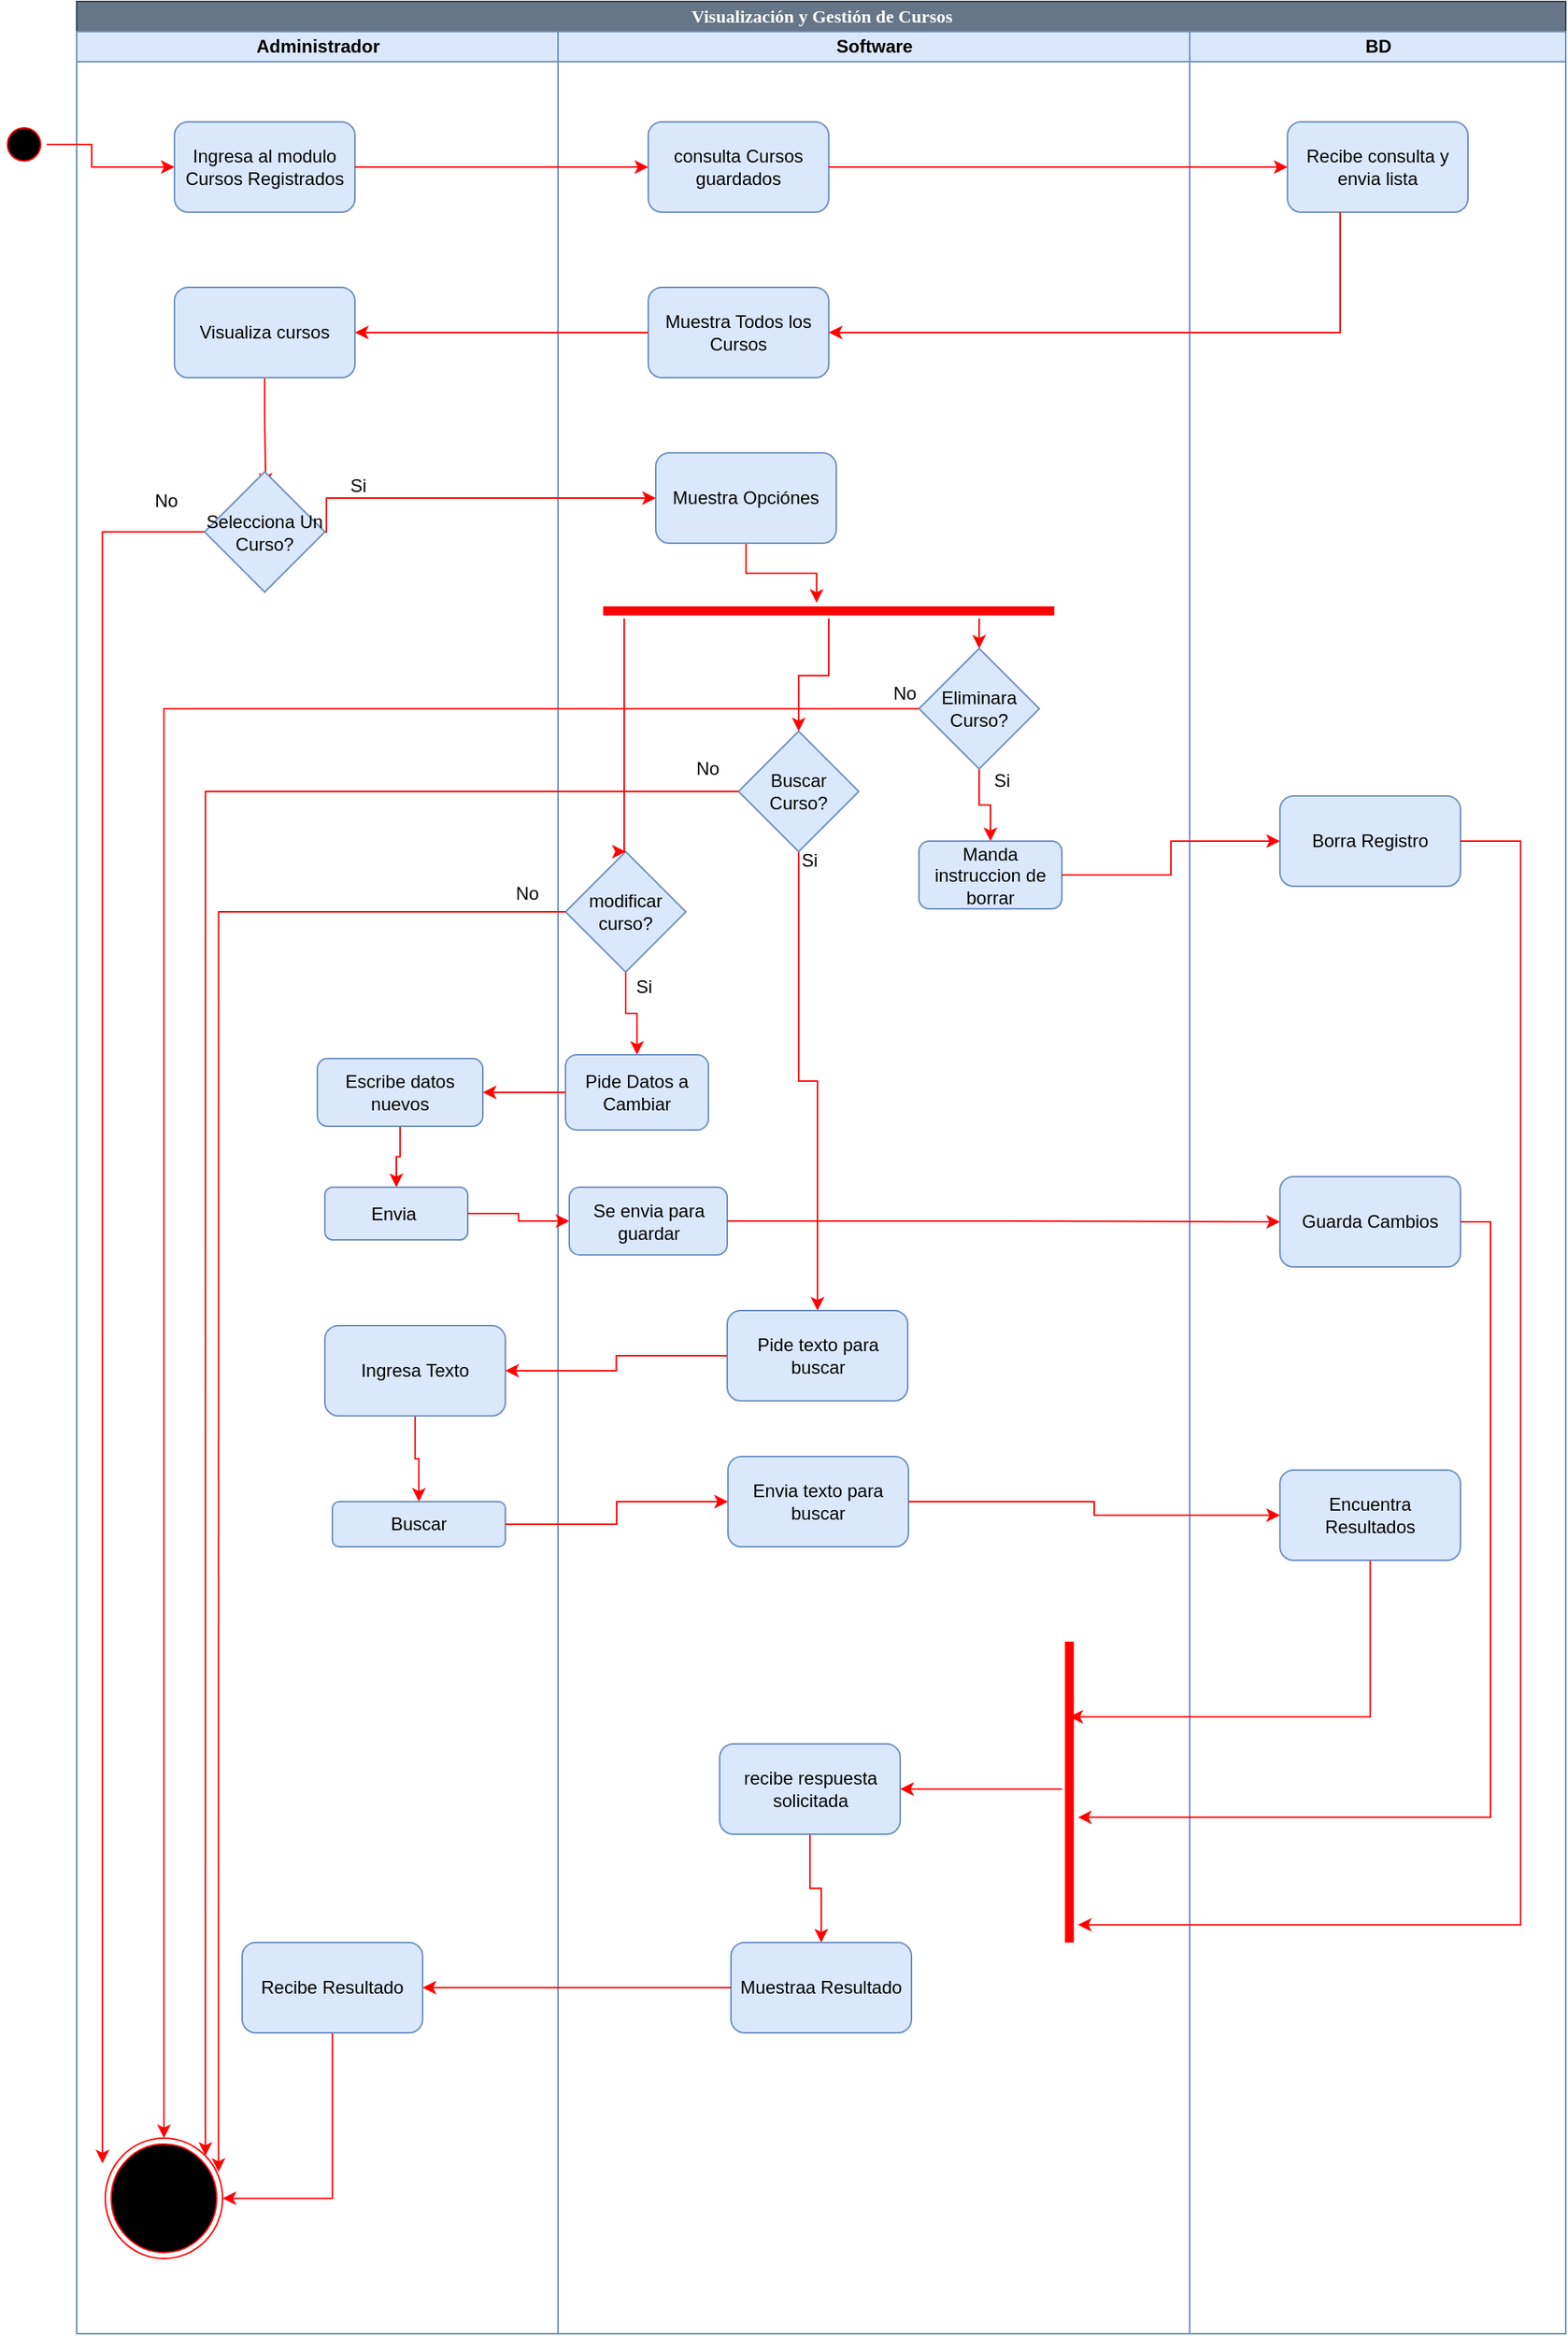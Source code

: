 <mxfile version="11.3.0" type="device" pages="1"><diagram name="Page-1" id="e7e014a7-5840-1c2e-5031-d8a46d1fe8dd"><mxGraphModel dx="2380" dy="709" grid="1" gridSize="10" guides="1" tooltips="1" connect="1" arrows="1" fold="1" page="1" pageScale="1" pageWidth="1169" pageHeight="826" background="#ffffff" math="0" shadow="0"><root><mxCell id="0"/><mxCell id="1" parent="0"/><mxCell id="zXHLHBIlpzNcoU_aGZtl-41" value="Visualización y Gestión de Cursos" style="swimlane;html=1;childLayout=stackLayout;startSize=20;rounded=0;shadow=0;comic=0;labelBackgroundColor=none;strokeColor=#314354;strokeWidth=1;fillColor=#647687;fontFamily=Verdana;fontSize=12;align=center;fontColor=#ffffff;" vertex="1" parent="1"><mxGeometry x="40" y="20" width="990" height="1550" as="geometry"/></mxCell><mxCell id="zXHLHBIlpzNcoU_aGZtl-42" value="Administrador" style="swimlane;html=1;startSize=20;fillColor=#dae8fc;strokeColor=#6c8ebf;" vertex="1" parent="zXHLHBIlpzNcoU_aGZtl-41"><mxGeometry y="20" width="320" height="1530" as="geometry"/></mxCell><mxCell id="zXHLHBIlpzNcoU_aGZtl-43" value="Ingresa al modulo Cursos Registrados" style="rounded=1;whiteSpace=wrap;html=1;fillColor=#dae8fc;strokeColor=#6c8ebf;" vertex="1" parent="zXHLHBIlpzNcoU_aGZtl-42"><mxGeometry x="65" y="60" width="120" height="60" as="geometry"/></mxCell><mxCell id="zXHLHBIlpzNcoU_aGZtl-110" style="edgeStyle=orthogonalEdgeStyle;rounded=0;orthogonalLoop=1;jettySize=auto;html=1;entryX=0.509;entryY=0.124;entryDx=0;entryDy=0;entryPerimeter=0;strokeColor=#FF0000;" edge="1" parent="zXHLHBIlpzNcoU_aGZtl-42" source="zXHLHBIlpzNcoU_aGZtl-88" target="zXHLHBIlpzNcoU_aGZtl-109"><mxGeometry relative="1" as="geometry"/></mxCell><mxCell id="zXHLHBIlpzNcoU_aGZtl-88" value="Visualiza cursos" style="rounded=1;whiteSpace=wrap;html=1;fillColor=#dae8fc;strokeColor=#6c8ebf;" vertex="1" parent="zXHLHBIlpzNcoU_aGZtl-42"><mxGeometry x="65" y="170" width="120" height="60" as="geometry"/></mxCell><mxCell id="zXHLHBIlpzNcoU_aGZtl-164" style="edgeStyle=orthogonalEdgeStyle;rounded=0;orthogonalLoop=1;jettySize=auto;html=1;entryX=-0.024;entryY=0.209;entryDx=0;entryDy=0;entryPerimeter=0;strokeColor=#FF0000;" edge="1" parent="zXHLHBIlpzNcoU_aGZtl-42" source="zXHLHBIlpzNcoU_aGZtl-109" target="zXHLHBIlpzNcoU_aGZtl-151"><mxGeometry relative="1" as="geometry"><Array as="points"><mxPoint x="17" y="332"/></Array></mxGeometry></mxCell><mxCell id="zXHLHBIlpzNcoU_aGZtl-109" value="Selecciona Un Curso?" style="rhombus;whiteSpace=wrap;html=1;fillColor=#dae8fc;strokeColor=#6c8ebf;" vertex="1" parent="zXHLHBIlpzNcoU_aGZtl-42"><mxGeometry x="85" y="292.5" width="80" height="80" as="geometry"/></mxCell><mxCell id="zXHLHBIlpzNcoU_aGZtl-123" style="edgeStyle=orthogonalEdgeStyle;rounded=0;orthogonalLoop=1;jettySize=auto;html=1;strokeColor=#FF0000;" edge="1" parent="zXHLHBIlpzNcoU_aGZtl-42" source="zXHLHBIlpzNcoU_aGZtl-120" target="zXHLHBIlpzNcoU_aGZtl-122"><mxGeometry relative="1" as="geometry"/></mxCell><mxCell id="zXHLHBIlpzNcoU_aGZtl-120" value="Escribe datos nuevos" style="rounded=1;whiteSpace=wrap;html=1;fillColor=#dae8fc;strokeColor=#6c8ebf;" vertex="1" parent="zXHLHBIlpzNcoU_aGZtl-42"><mxGeometry x="160" y="682.5" width="110" height="45" as="geometry"/></mxCell><mxCell id="zXHLHBIlpzNcoU_aGZtl-122" value="Envia&amp;nbsp;" style="rounded=1;whiteSpace=wrap;html=1;fillColor=#dae8fc;strokeColor=#6c8ebf;" vertex="1" parent="zXHLHBIlpzNcoU_aGZtl-42"><mxGeometry x="165" y="768" width="95" height="35" as="geometry"/></mxCell><mxCell id="zXHLHBIlpzNcoU_aGZtl-129" style="edgeStyle=orthogonalEdgeStyle;rounded=0;orthogonalLoop=1;jettySize=auto;html=1;strokeColor=#FF0000;" edge="1" parent="zXHLHBIlpzNcoU_aGZtl-42" source="zXHLHBIlpzNcoU_aGZtl-126" target="zXHLHBIlpzNcoU_aGZtl-128"><mxGeometry relative="1" as="geometry"/></mxCell><mxCell id="zXHLHBIlpzNcoU_aGZtl-126" value="Ingresa Texto" style="rounded=1;whiteSpace=wrap;html=1;fillColor=#dae8fc;strokeColor=#6c8ebf;" vertex="1" parent="zXHLHBIlpzNcoU_aGZtl-42"><mxGeometry x="165" y="860" width="120" height="60" as="geometry"/></mxCell><mxCell id="zXHLHBIlpzNcoU_aGZtl-128" value="Buscar" style="rounded=1;whiteSpace=wrap;html=1;fillColor=#dae8fc;strokeColor=#6c8ebf;" vertex="1" parent="zXHLHBIlpzNcoU_aGZtl-42"><mxGeometry x="170" y="977" width="115" height="30" as="geometry"/></mxCell><mxCell id="zXHLHBIlpzNcoU_aGZtl-152" style="edgeStyle=orthogonalEdgeStyle;rounded=0;orthogonalLoop=1;jettySize=auto;html=1;entryX=1;entryY=0.5;entryDx=0;entryDy=0;strokeColor=#FF0000;" edge="1" parent="zXHLHBIlpzNcoU_aGZtl-42" source="zXHLHBIlpzNcoU_aGZtl-148" target="zXHLHBIlpzNcoU_aGZtl-151"><mxGeometry relative="1" as="geometry"><Array as="points"><mxPoint x="170" y="1440"/></Array></mxGeometry></mxCell><mxCell id="zXHLHBIlpzNcoU_aGZtl-148" value="Recibe Resultado" style="rounded=1;whiteSpace=wrap;html=1;fillColor=#dae8fc;strokeColor=#6c8ebf;" vertex="1" parent="zXHLHBIlpzNcoU_aGZtl-42"><mxGeometry x="110" y="1270" width="120" height="60" as="geometry"/></mxCell><mxCell id="zXHLHBIlpzNcoU_aGZtl-151" value="" style="ellipse;html=1;shape=endState;fillColor=#000000;strokeColor=#ff0000;" vertex="1" parent="zXHLHBIlpzNcoU_aGZtl-42"><mxGeometry x="19" y="1400" width="78" height="80" as="geometry"/></mxCell><mxCell id="zXHLHBIlpzNcoU_aGZtl-112" value="No" style="text;html=1;resizable=0;points=[];autosize=1;align=left;verticalAlign=top;spacingTop=-4;" vertex="1" parent="zXHLHBIlpzNcoU_aGZtl-42"><mxGeometry x="50" y="302" width="30" height="20" as="geometry"/></mxCell><mxCell id="zXHLHBIlpzNcoU_aGZtl-54" value="Software" style="swimlane;html=1;startSize=20;fillColor=#dae8fc;strokeColor=#6c8ebf;" vertex="1" parent="zXHLHBIlpzNcoU_aGZtl-41"><mxGeometry x="320" y="20" width="420" height="1530" as="geometry"/></mxCell><mxCell id="zXHLHBIlpzNcoU_aGZtl-61" style="edgeStyle=orthogonalEdgeStyle;rounded=0;orthogonalLoop=1;jettySize=auto;html=1;strokeColor=#FF0000;entryX=1;entryY=0.15;entryDx=0;entryDy=0;entryPerimeter=0;" edge="1" parent="zXHLHBIlpzNcoU_aGZtl-54" source="zXHLHBIlpzNcoU_aGZtl-63"><mxGeometry relative="1" as="geometry"><mxPoint x="170" y="69.571" as="targetPoint"/><Array as="points"><mxPoint x="240" y="730"/><mxPoint x="240" y="69"/></Array></mxGeometry></mxCell><mxCell id="zXHLHBIlpzNcoU_aGZtl-82" value="consulta Cursos guardados" style="rounded=1;whiteSpace=wrap;html=1;fillColor=#dae8fc;strokeColor=#6c8ebf;" vertex="1" parent="zXHLHBIlpzNcoU_aGZtl-54"><mxGeometry x="60" y="60" width="120" height="60" as="geometry"/></mxCell><mxCell id="zXHLHBIlpzNcoU_aGZtl-85" value="Muestra Todos los Cursos" style="rounded=1;whiteSpace=wrap;html=1;fillColor=#dae8fc;strokeColor=#6c8ebf;" vertex="1" parent="zXHLHBIlpzNcoU_aGZtl-54"><mxGeometry x="60" y="170" width="120" height="60" as="geometry"/></mxCell><mxCell id="zXHLHBIlpzNcoU_aGZtl-99" style="edgeStyle=orthogonalEdgeStyle;rounded=0;orthogonalLoop=1;jettySize=auto;html=1;entryX=0.473;entryY=-0.043;entryDx=0;entryDy=0;entryPerimeter=0;strokeColor=#FF0000;" edge="1" parent="zXHLHBIlpzNcoU_aGZtl-54" source="zXHLHBIlpzNcoU_aGZtl-89" target="zXHLHBIlpzNcoU_aGZtl-96"><mxGeometry relative="1" as="geometry"/></mxCell><mxCell id="zXHLHBIlpzNcoU_aGZtl-89" value="Muestra Opciónes" style="rounded=1;whiteSpace=wrap;html=1;fillColor=#dae8fc;strokeColor=#6c8ebf;" vertex="1" parent="zXHLHBIlpzNcoU_aGZtl-54"><mxGeometry x="65" y="280" width="120" height="60" as="geometry"/></mxCell><mxCell id="zXHLHBIlpzNcoU_aGZtl-113" style="edgeStyle=orthogonalEdgeStyle;rounded=0;orthogonalLoop=1;jettySize=auto;html=1;strokeColor=#FF0000;" edge="1" parent="zXHLHBIlpzNcoU_aGZtl-54" source="zXHLHBIlpzNcoU_aGZtl-93" target="zXHLHBIlpzNcoU_aGZtl-108"><mxGeometry relative="1" as="geometry"/></mxCell><mxCell id="zXHLHBIlpzNcoU_aGZtl-93" value="modificar curso?" style="rhombus;whiteSpace=wrap;html=1;fillColor=#dae8fc;strokeColor=#6c8ebf;" vertex="1" parent="zXHLHBIlpzNcoU_aGZtl-54"><mxGeometry x="5" y="545" width="80" height="80" as="geometry"/></mxCell><mxCell id="zXHLHBIlpzNcoU_aGZtl-100" style="edgeStyle=orthogonalEdgeStyle;rounded=0;orthogonalLoop=1;jettySize=auto;html=1;entryX=0.5;entryY=0;entryDx=0;entryDy=0;strokeColor=#FF0000;" edge="1" parent="zXHLHBIlpzNcoU_aGZtl-54" source="zXHLHBIlpzNcoU_aGZtl-96" target="zXHLHBIlpzNcoU_aGZtl-93"><mxGeometry relative="1" as="geometry"><Array as="points"><mxPoint x="44" y="400"/><mxPoint x="44" y="400"/></Array></mxGeometry></mxCell><mxCell id="zXHLHBIlpzNcoU_aGZtl-102" style="edgeStyle=orthogonalEdgeStyle;rounded=0;orthogonalLoop=1;jettySize=auto;html=1;entryX=0.5;entryY=0;entryDx=0;entryDy=0;strokeColor=#FF0000;" edge="1" parent="zXHLHBIlpzNcoU_aGZtl-54" source="zXHLHBIlpzNcoU_aGZtl-96" target="zXHLHBIlpzNcoU_aGZtl-101"><mxGeometry relative="1" as="geometry"><Array as="points"><mxPoint x="180" y="428"/><mxPoint x="160" y="428"/></Array></mxGeometry></mxCell><mxCell id="zXHLHBIlpzNcoU_aGZtl-106" style="edgeStyle=orthogonalEdgeStyle;rounded=0;orthogonalLoop=1;jettySize=auto;html=1;entryX=0.5;entryY=0;entryDx=0;entryDy=0;strokeColor=#FF0000;" edge="1" parent="zXHLHBIlpzNcoU_aGZtl-54" source="zXHLHBIlpzNcoU_aGZtl-96" target="zXHLHBIlpzNcoU_aGZtl-103"><mxGeometry relative="1" as="geometry"><Array as="points"><mxPoint x="280" y="400"/><mxPoint x="280" y="400"/></Array></mxGeometry></mxCell><mxCell id="zXHLHBIlpzNcoU_aGZtl-96" value="" style="shape=line;html=1;strokeWidth=6;strokeColor=#ff0000;" vertex="1" parent="zXHLHBIlpzNcoU_aGZtl-54"><mxGeometry x="30" y="380" width="300" height="10" as="geometry"/></mxCell><mxCell id="zXHLHBIlpzNcoU_aGZtl-119" style="edgeStyle=orthogonalEdgeStyle;rounded=0;orthogonalLoop=1;jettySize=auto;html=1;strokeColor=#FF0000;" edge="1" parent="zXHLHBIlpzNcoU_aGZtl-54" source="zXHLHBIlpzNcoU_aGZtl-101" target="zXHLHBIlpzNcoU_aGZtl-118"><mxGeometry relative="1" as="geometry"/></mxCell><mxCell id="zXHLHBIlpzNcoU_aGZtl-101" value="Buscar Curso?" style="rhombus;whiteSpace=wrap;html=1;fillColor=#dae8fc;strokeColor=#6c8ebf;" vertex="1" parent="zXHLHBIlpzNcoU_aGZtl-54"><mxGeometry x="120" y="465" width="80" height="80" as="geometry"/></mxCell><mxCell id="zXHLHBIlpzNcoU_aGZtl-116" style="edgeStyle=orthogonalEdgeStyle;rounded=0;orthogonalLoop=1;jettySize=auto;html=1;entryX=0.5;entryY=0;entryDx=0;entryDy=0;strokeColor=#FF0000;" edge="1" parent="zXHLHBIlpzNcoU_aGZtl-54" source="zXHLHBIlpzNcoU_aGZtl-103" target="zXHLHBIlpzNcoU_aGZtl-114"><mxGeometry relative="1" as="geometry"/></mxCell><mxCell id="zXHLHBIlpzNcoU_aGZtl-103" value="Eliminara Curso?" style="rhombus;whiteSpace=wrap;html=1;fillColor=#dae8fc;strokeColor=#6c8ebf;" vertex="1" parent="zXHLHBIlpzNcoU_aGZtl-54"><mxGeometry x="240" y="410" width="80" height="80" as="geometry"/></mxCell><mxCell id="zXHLHBIlpzNcoU_aGZtl-108" value="Pide Datos a Cambiar" style="rounded=1;whiteSpace=wrap;html=1;fillColor=#dae8fc;strokeColor=#6c8ebf;" vertex="1" parent="zXHLHBIlpzNcoU_aGZtl-54"><mxGeometry x="5" y="680" width="95" height="50" as="geometry"/></mxCell><mxCell id="zXHLHBIlpzNcoU_aGZtl-114" value="Manda instruccion de borrar" style="rounded=1;whiteSpace=wrap;html=1;fillColor=#dae8fc;strokeColor=#6c8ebf;" vertex="1" parent="zXHLHBIlpzNcoU_aGZtl-54"><mxGeometry x="240" y="538" width="95" height="45" as="geometry"/></mxCell><mxCell id="zXHLHBIlpzNcoU_aGZtl-118" value="Pide texto para buscar" style="rounded=1;whiteSpace=wrap;html=1;fillColor=#dae8fc;strokeColor=#6c8ebf;" vertex="1" parent="zXHLHBIlpzNcoU_aGZtl-54"><mxGeometry x="112.5" y="850" width="120" height="60" as="geometry"/></mxCell><mxCell id="zXHLHBIlpzNcoU_aGZtl-124" value="Se envia para guardar" style="rounded=1;whiteSpace=wrap;html=1;fillColor=#dae8fc;strokeColor=#6c8ebf;" vertex="1" parent="zXHLHBIlpzNcoU_aGZtl-54"><mxGeometry x="7.5" y="768" width="105" height="45" as="geometry"/></mxCell><mxCell id="zXHLHBIlpzNcoU_aGZtl-131" value="Envia texto para buscar" style="rounded=1;whiteSpace=wrap;html=1;fillColor=#dae8fc;strokeColor=#6c8ebf;" vertex="1" parent="zXHLHBIlpzNcoU_aGZtl-54"><mxGeometry x="113" y="947" width="120" height="60" as="geometry"/></mxCell><mxCell id="zXHLHBIlpzNcoU_aGZtl-150" style="edgeStyle=orthogonalEdgeStyle;rounded=0;orthogonalLoop=1;jettySize=auto;html=1;strokeColor=#FF0000;" edge="1" parent="zXHLHBIlpzNcoU_aGZtl-54" source="zXHLHBIlpzNcoU_aGZtl-135" target="zXHLHBIlpzNcoU_aGZtl-147"><mxGeometry relative="1" as="geometry"/></mxCell><mxCell id="zXHLHBIlpzNcoU_aGZtl-135" value="recibe respuesta solicitada" style="rounded=1;whiteSpace=wrap;html=1;fillColor=#dae8fc;strokeColor=#6c8ebf;" vertex="1" parent="zXHLHBIlpzNcoU_aGZtl-54"><mxGeometry x="107.5" y="1138" width="120" height="60" as="geometry"/></mxCell><mxCell id="zXHLHBIlpzNcoU_aGZtl-144" style="edgeStyle=orthogonalEdgeStyle;rounded=0;orthogonalLoop=1;jettySize=auto;html=1;strokeColor=#FF0000;entryX=1;entryY=0.5;entryDx=0;entryDy=0;" edge="1" parent="zXHLHBIlpzNcoU_aGZtl-54" source="zXHLHBIlpzNcoU_aGZtl-137" target="zXHLHBIlpzNcoU_aGZtl-135"><mxGeometry relative="1" as="geometry"><mxPoint x="250" y="1165" as="targetPoint"/><Array as="points"><mxPoint x="300" y="1168"/><mxPoint x="300" y="1168"/></Array></mxGeometry></mxCell><mxCell id="zXHLHBIlpzNcoU_aGZtl-137" value="" style="shape=line;html=1;strokeWidth=6;strokeColor=#ff0000;direction=south;" vertex="1" parent="zXHLHBIlpzNcoU_aGZtl-54"><mxGeometry x="335" y="1070" width="10" height="200" as="geometry"/></mxCell><mxCell id="zXHLHBIlpzNcoU_aGZtl-147" value="Muestraa Resultado" style="rounded=1;whiteSpace=wrap;html=1;fillColor=#dae8fc;strokeColor=#6c8ebf;" vertex="1" parent="zXHLHBIlpzNcoU_aGZtl-54"><mxGeometry x="115" y="1270" width="120" height="60" as="geometry"/></mxCell><mxCell id="zXHLHBIlpzNcoU_aGZtl-162" value="No" style="text;html=1;resizable=0;points=[];autosize=1;align=left;verticalAlign=top;spacingTop=-4;" vertex="1" parent="zXHLHBIlpzNcoU_aGZtl-54"><mxGeometry x="90" y="480" width="30" height="20" as="geometry"/></mxCell><mxCell id="zXHLHBIlpzNcoU_aGZtl-66" value="BD" style="swimlane;html=1;startSize=20;fillColor=#dae8fc;strokeColor=#6c8ebf;" vertex="1" parent="zXHLHBIlpzNcoU_aGZtl-41"><mxGeometry x="740" y="20" width="250" height="1530" as="geometry"/></mxCell><mxCell id="zXHLHBIlpzNcoU_aGZtl-84" value="Recibe consulta y envia lista" style="rounded=1;whiteSpace=wrap;html=1;fillColor=#dae8fc;strokeColor=#6c8ebf;" vertex="1" parent="zXHLHBIlpzNcoU_aGZtl-66"><mxGeometry x="65" y="60" width="120" height="60" as="geometry"/></mxCell><mxCell id="zXHLHBIlpzNcoU_aGZtl-115" value="Borra Registro" style="rounded=1;whiteSpace=wrap;html=1;fillColor=#dae8fc;strokeColor=#6c8ebf;" vertex="1" parent="zXHLHBIlpzNcoU_aGZtl-66"><mxGeometry x="60" y="508" width="120" height="60" as="geometry"/></mxCell><mxCell id="zXHLHBIlpzNcoU_aGZtl-133" value="Encuentra Resultados" style="rounded=1;whiteSpace=wrap;html=1;fillColor=#dae8fc;strokeColor=#6c8ebf;" vertex="1" parent="zXHLHBIlpzNcoU_aGZtl-66"><mxGeometry x="60" y="956" width="120" height="60" as="geometry"/></mxCell><mxCell id="zXHLHBIlpzNcoU_aGZtl-140" value="Guarda Cambios" style="rounded=1;whiteSpace=wrap;html=1;fillColor=#dae8fc;strokeColor=#6c8ebf;" vertex="1" parent="zXHLHBIlpzNcoU_aGZtl-66"><mxGeometry x="60" y="761" width="120" height="60" as="geometry"/></mxCell><mxCell id="zXHLHBIlpzNcoU_aGZtl-83" style="edgeStyle=orthogonalEdgeStyle;rounded=0;orthogonalLoop=1;jettySize=auto;html=1;strokeColor=#FF0000;" edge="1" parent="zXHLHBIlpzNcoU_aGZtl-41" source="zXHLHBIlpzNcoU_aGZtl-43" target="zXHLHBIlpzNcoU_aGZtl-82"><mxGeometry relative="1" as="geometry"/></mxCell><mxCell id="zXHLHBIlpzNcoU_aGZtl-86" style="edgeStyle=orthogonalEdgeStyle;rounded=0;orthogonalLoop=1;jettySize=auto;html=1;strokeColor=#FF0000;" edge="1" parent="zXHLHBIlpzNcoU_aGZtl-41" source="zXHLHBIlpzNcoU_aGZtl-82" target="zXHLHBIlpzNcoU_aGZtl-84"><mxGeometry relative="1" as="geometry"/></mxCell><mxCell id="zXHLHBIlpzNcoU_aGZtl-87" style="edgeStyle=orthogonalEdgeStyle;rounded=0;orthogonalLoop=1;jettySize=auto;html=1;entryX=1;entryY=0.5;entryDx=0;entryDy=0;strokeColor=#FF0000;" edge="1" parent="zXHLHBIlpzNcoU_aGZtl-41" source="zXHLHBIlpzNcoU_aGZtl-84" target="zXHLHBIlpzNcoU_aGZtl-85"><mxGeometry relative="1" as="geometry"><Array as="points"><mxPoint x="840" y="220"/></Array></mxGeometry></mxCell><mxCell id="zXHLHBIlpzNcoU_aGZtl-90" style="edgeStyle=orthogonalEdgeStyle;rounded=0;orthogonalLoop=1;jettySize=auto;html=1;entryX=0;entryY=0.5;entryDx=0;entryDy=0;strokeColor=#FF0000;exitX=1;exitY=0.5;exitDx=0;exitDy=0;" edge="1" parent="zXHLHBIlpzNcoU_aGZtl-41" source="zXHLHBIlpzNcoU_aGZtl-109" target="zXHLHBIlpzNcoU_aGZtl-89"><mxGeometry relative="1" as="geometry"><Array as="points"><mxPoint x="166" y="330"/></Array></mxGeometry></mxCell><mxCell id="zXHLHBIlpzNcoU_aGZtl-91" style="edgeStyle=orthogonalEdgeStyle;rounded=0;orthogonalLoop=1;jettySize=auto;html=1;strokeColor=#FF0000;entryX=1;entryY=0.5;entryDx=0;entryDy=0;" edge="1" parent="zXHLHBIlpzNcoU_aGZtl-41" source="zXHLHBIlpzNcoU_aGZtl-85" target="zXHLHBIlpzNcoU_aGZtl-88"><mxGeometry relative="1" as="geometry"><mxPoint x="200" y="230" as="targetPoint"/><Array as="points"><mxPoint x="270" y="220"/><mxPoint x="270" y="220"/></Array></mxGeometry></mxCell><mxCell id="zXHLHBIlpzNcoU_aGZtl-117" style="edgeStyle=orthogonalEdgeStyle;rounded=0;orthogonalLoop=1;jettySize=auto;html=1;entryX=0;entryY=0.5;entryDx=0;entryDy=0;strokeColor=#FF0000;" edge="1" parent="zXHLHBIlpzNcoU_aGZtl-41" source="zXHLHBIlpzNcoU_aGZtl-114" target="zXHLHBIlpzNcoU_aGZtl-115"><mxGeometry relative="1" as="geometry"/></mxCell><mxCell id="zXHLHBIlpzNcoU_aGZtl-121" style="edgeStyle=orthogonalEdgeStyle;rounded=0;orthogonalLoop=1;jettySize=auto;html=1;entryX=1;entryY=0.5;entryDx=0;entryDy=0;strokeColor=#FF0000;" edge="1" parent="zXHLHBIlpzNcoU_aGZtl-41" source="zXHLHBIlpzNcoU_aGZtl-108" target="zXHLHBIlpzNcoU_aGZtl-120"><mxGeometry relative="1" as="geometry"/></mxCell><mxCell id="zXHLHBIlpzNcoU_aGZtl-125" style="edgeStyle=orthogonalEdgeStyle;rounded=0;orthogonalLoop=1;jettySize=auto;html=1;strokeColor=#FF0000;" edge="1" parent="zXHLHBIlpzNcoU_aGZtl-41" source="zXHLHBIlpzNcoU_aGZtl-122" target="zXHLHBIlpzNcoU_aGZtl-124"><mxGeometry relative="1" as="geometry"/></mxCell><mxCell id="zXHLHBIlpzNcoU_aGZtl-127" style="edgeStyle=orthogonalEdgeStyle;rounded=0;orthogonalLoop=1;jettySize=auto;html=1;entryX=1;entryY=0.5;entryDx=0;entryDy=0;strokeColor=#FF0000;" edge="1" parent="zXHLHBIlpzNcoU_aGZtl-41" source="zXHLHBIlpzNcoU_aGZtl-118" target="zXHLHBIlpzNcoU_aGZtl-126"><mxGeometry relative="1" as="geometry"/></mxCell><mxCell id="zXHLHBIlpzNcoU_aGZtl-132" style="edgeStyle=orthogonalEdgeStyle;rounded=0;orthogonalLoop=1;jettySize=auto;html=1;strokeColor=#FF0000;" edge="1" parent="zXHLHBIlpzNcoU_aGZtl-41" source="zXHLHBIlpzNcoU_aGZtl-128" target="zXHLHBIlpzNcoU_aGZtl-131"><mxGeometry relative="1" as="geometry"/></mxCell><mxCell id="zXHLHBIlpzNcoU_aGZtl-134" style="edgeStyle=orthogonalEdgeStyle;rounded=0;orthogonalLoop=1;jettySize=auto;html=1;strokeColor=#FF0000;" edge="1" parent="zXHLHBIlpzNcoU_aGZtl-41" source="zXHLHBIlpzNcoU_aGZtl-131" target="zXHLHBIlpzNcoU_aGZtl-133"><mxGeometry relative="1" as="geometry"/></mxCell><mxCell id="zXHLHBIlpzNcoU_aGZtl-139" style="edgeStyle=orthogonalEdgeStyle;rounded=0;orthogonalLoop=1;jettySize=auto;html=1;entryX=0.25;entryY=0.5;entryDx=0;entryDy=0;entryPerimeter=0;strokeColor=#FF0000;" edge="1" parent="zXHLHBIlpzNcoU_aGZtl-41" source="zXHLHBIlpzNcoU_aGZtl-133" target="zXHLHBIlpzNcoU_aGZtl-137"><mxGeometry relative="1" as="geometry"><Array as="points"><mxPoint x="860" y="1140"/></Array></mxGeometry></mxCell><mxCell id="zXHLHBIlpzNcoU_aGZtl-141" style="edgeStyle=orthogonalEdgeStyle;rounded=0;orthogonalLoop=1;jettySize=auto;html=1;entryX=0;entryY=0.5;entryDx=0;entryDy=0;strokeColor=#FF0000;" edge="1" parent="zXHLHBIlpzNcoU_aGZtl-41" source="zXHLHBIlpzNcoU_aGZtl-124" target="zXHLHBIlpzNcoU_aGZtl-140"><mxGeometry relative="1" as="geometry"/></mxCell><mxCell id="zXHLHBIlpzNcoU_aGZtl-142" style="edgeStyle=orthogonalEdgeStyle;rounded=0;orthogonalLoop=1;jettySize=auto;html=1;entryX=0.584;entryY=-0.071;entryDx=0;entryDy=0;entryPerimeter=0;strokeColor=#FF0000;" edge="1" parent="zXHLHBIlpzNcoU_aGZtl-41" source="zXHLHBIlpzNcoU_aGZtl-140" target="zXHLHBIlpzNcoU_aGZtl-137"><mxGeometry relative="1" as="geometry"><Array as="points"><mxPoint x="940" y="811"/><mxPoint x="940" y="1207"/></Array></mxGeometry></mxCell><mxCell id="zXHLHBIlpzNcoU_aGZtl-143" style="edgeStyle=orthogonalEdgeStyle;rounded=0;orthogonalLoop=1;jettySize=auto;html=1;entryX=0.941;entryY=-0.071;entryDx=0;entryDy=0;entryPerimeter=0;strokeColor=#FF0000;" edge="1" parent="zXHLHBIlpzNcoU_aGZtl-41" source="zXHLHBIlpzNcoU_aGZtl-115" target="zXHLHBIlpzNcoU_aGZtl-137"><mxGeometry relative="1" as="geometry"><Array as="points"><mxPoint x="960" y="558"/><mxPoint x="960" y="1278"/></Array></mxGeometry></mxCell><mxCell id="zXHLHBIlpzNcoU_aGZtl-149" style="edgeStyle=orthogonalEdgeStyle;rounded=0;orthogonalLoop=1;jettySize=auto;html=1;entryX=1;entryY=0.5;entryDx=0;entryDy=0;strokeColor=#FF0000;" edge="1" parent="zXHLHBIlpzNcoU_aGZtl-41" source="zXHLHBIlpzNcoU_aGZtl-147" target="zXHLHBIlpzNcoU_aGZtl-148"><mxGeometry relative="1" as="geometry"/></mxCell><mxCell id="zXHLHBIlpzNcoU_aGZtl-153" style="edgeStyle=orthogonalEdgeStyle;rounded=0;orthogonalLoop=1;jettySize=auto;html=1;strokeColor=#FF0000;entryX=0.5;entryY=0;entryDx=0;entryDy=0;" edge="1" parent="zXHLHBIlpzNcoU_aGZtl-41" source="zXHLHBIlpzNcoU_aGZtl-103" target="zXHLHBIlpzNcoU_aGZtl-151"><mxGeometry relative="1" as="geometry"><mxPoint x="70" y="1400" as="targetPoint"/></mxGeometry></mxCell><mxCell id="zXHLHBIlpzNcoU_aGZtl-160" style="edgeStyle=orthogonalEdgeStyle;rounded=0;orthogonalLoop=1;jettySize=auto;html=1;entryX=1;entryY=0;entryDx=0;entryDy=0;strokeColor=#FF0000;" edge="1" parent="zXHLHBIlpzNcoU_aGZtl-41" source="zXHLHBIlpzNcoU_aGZtl-101" target="zXHLHBIlpzNcoU_aGZtl-151"><mxGeometry relative="1" as="geometry"/></mxCell><mxCell id="zXHLHBIlpzNcoU_aGZtl-161" style="edgeStyle=orthogonalEdgeStyle;rounded=0;orthogonalLoop=1;jettySize=auto;html=1;entryX=0.965;entryY=0.28;entryDx=0;entryDy=0;entryPerimeter=0;strokeColor=#FF0000;" edge="1" parent="zXHLHBIlpzNcoU_aGZtl-41" source="zXHLHBIlpzNcoU_aGZtl-93" target="zXHLHBIlpzNcoU_aGZtl-151"><mxGeometry relative="1" as="geometry"/></mxCell><mxCell id="zXHLHBIlpzNcoU_aGZtl-76" style="edgeStyle=orthogonalEdgeStyle;rounded=0;orthogonalLoop=1;jettySize=auto;html=1;strokeColor=#FF0000;entryX=0;entryY=0.5;entryDx=0;entryDy=0;exitX=1;exitY=0.5;exitDx=0;exitDy=0;" edge="1" parent="1" source="zXHLHBIlpzNcoU_aGZtl-77" target="zXHLHBIlpzNcoU_aGZtl-43"><mxGeometry relative="1" as="geometry"><Array as="points"><mxPoint x="50" y="115"/><mxPoint x="50" y="130"/></Array></mxGeometry></mxCell><mxCell id="zXHLHBIlpzNcoU_aGZtl-77" value="" style="ellipse;html=1;shape=startState;fillColor=#000000;strokeColor=#ff0000;" vertex="1" parent="1"><mxGeometry x="-10" y="100" width="30" height="30" as="geometry"/></mxCell><mxCell id="zXHLHBIlpzNcoU_aGZtl-111" value="Si" style="text;html=1;resizable=0;points=[];autosize=1;align=left;verticalAlign=top;spacingTop=-4;" vertex="1" parent="1"><mxGeometry x="220" y="332" width="30" height="20" as="geometry"/></mxCell><mxCell id="zXHLHBIlpzNcoU_aGZtl-154" value="Si" style="text;html=1;resizable=0;points=[];autosize=1;align=left;verticalAlign=top;spacingTop=-4;" vertex="1" parent="1"><mxGeometry x="647.5" y="528" width="30" height="20" as="geometry"/></mxCell><mxCell id="zXHLHBIlpzNcoU_aGZtl-155" value="Si" style="text;html=1;resizable=0;points=[];autosize=1;align=left;verticalAlign=top;spacingTop=-4;" vertex="1" parent="1"><mxGeometry x="520" y="580.5" width="30" height="20" as="geometry"/></mxCell><mxCell id="zXHLHBIlpzNcoU_aGZtl-156" value="Si" style="text;html=1;resizable=0;points=[];autosize=1;align=left;verticalAlign=top;spacingTop=-4;" vertex="1" parent="1"><mxGeometry x="410" y="665" width="30" height="20" as="geometry"/></mxCell><mxCell id="zXHLHBIlpzNcoU_aGZtl-159" value="No" style="text;html=1;resizable=0;points=[];autosize=1;align=left;verticalAlign=top;spacingTop=-4;" vertex="1" parent="1"><mxGeometry x="581" y="470" width="30" height="20" as="geometry"/></mxCell><mxCell id="zXHLHBIlpzNcoU_aGZtl-163" value="No" style="text;html=1;resizable=0;points=[];autosize=1;align=left;verticalAlign=top;spacingTop=-4;" vertex="1" parent="1"><mxGeometry x="330" y="603" width="30" height="20" as="geometry"/></mxCell></root></mxGraphModel></diagram></mxfile>